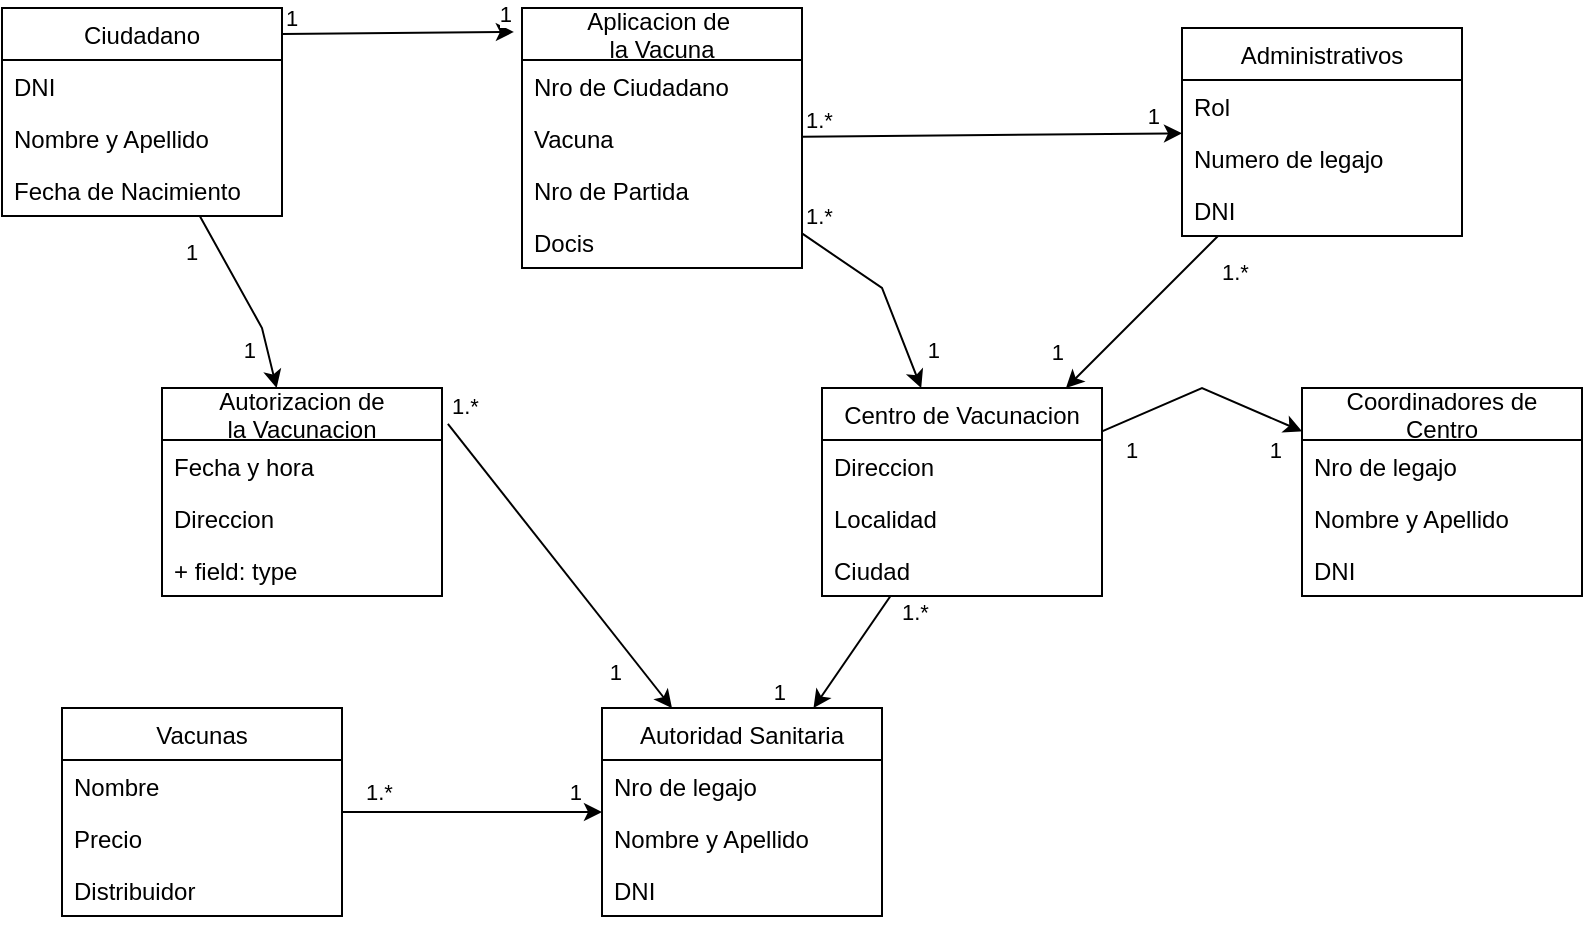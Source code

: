 <mxfile version="15.5.2" type="device"><diagram id="C5RBs43oDa-KdzZeNtuy" name="Page-1"><mxGraphModel dx="862" dy="484" grid="1" gridSize="10" guides="1" tooltips="1" connect="1" arrows="1" fold="1" page="1" pageScale="1" pageWidth="827" pageHeight="1169" math="0" shadow="0"><root><mxCell id="WIyWlLk6GJQsqaUBKTNV-0"/><mxCell id="WIyWlLk6GJQsqaUBKTNV-1" parent="WIyWlLk6GJQsqaUBKTNV-0"/><mxCell id="SqdcYhJ5Q8MFXPbfolNh-5" value="Ciudadano" style="swimlane;fontStyle=0;childLayout=stackLayout;horizontal=1;startSize=26;fillColor=none;horizontalStack=0;resizeParent=1;resizeParentMax=0;resizeLast=0;collapsible=1;marginBottom=0;" vertex="1" parent="WIyWlLk6GJQsqaUBKTNV-1"><mxGeometry x="30" y="50" width="140" height="104" as="geometry"/></mxCell><mxCell id="SqdcYhJ5Q8MFXPbfolNh-6" value="DNI" style="text;strokeColor=none;fillColor=none;align=left;verticalAlign=top;spacingLeft=4;spacingRight=4;overflow=hidden;rotatable=0;points=[[0,0.5],[1,0.5]];portConstraint=eastwest;" vertex="1" parent="SqdcYhJ5Q8MFXPbfolNh-5"><mxGeometry y="26" width="140" height="26" as="geometry"/></mxCell><mxCell id="SqdcYhJ5Q8MFXPbfolNh-7" value="Nombre y Apellido" style="text;strokeColor=none;fillColor=none;align=left;verticalAlign=top;spacingLeft=4;spacingRight=4;overflow=hidden;rotatable=0;points=[[0,0.5],[1,0.5]];portConstraint=eastwest;" vertex="1" parent="SqdcYhJ5Q8MFXPbfolNh-5"><mxGeometry y="52" width="140" height="26" as="geometry"/></mxCell><mxCell id="SqdcYhJ5Q8MFXPbfolNh-8" value="Fecha de Nacimiento" style="text;strokeColor=none;fillColor=none;align=left;verticalAlign=top;spacingLeft=4;spacingRight=4;overflow=hidden;rotatable=0;points=[[0,0.5],[1,0.5]];portConstraint=eastwest;" vertex="1" parent="SqdcYhJ5Q8MFXPbfolNh-5"><mxGeometry y="78" width="140" height="26" as="geometry"/></mxCell><mxCell id="SqdcYhJ5Q8MFXPbfolNh-9" value="Coordinadores de&#10;Centro" style="swimlane;fontStyle=0;childLayout=stackLayout;horizontal=1;startSize=26;fillColor=none;horizontalStack=0;resizeParent=1;resizeParentMax=0;resizeLast=0;collapsible=1;marginBottom=0;" vertex="1" parent="WIyWlLk6GJQsqaUBKTNV-1"><mxGeometry x="680" y="240" width="140" height="104" as="geometry"/></mxCell><mxCell id="SqdcYhJ5Q8MFXPbfolNh-10" value="Nro de legajo" style="text;strokeColor=none;fillColor=none;align=left;verticalAlign=top;spacingLeft=4;spacingRight=4;overflow=hidden;rotatable=0;points=[[0,0.5],[1,0.5]];portConstraint=eastwest;" vertex="1" parent="SqdcYhJ5Q8MFXPbfolNh-9"><mxGeometry y="26" width="140" height="26" as="geometry"/></mxCell><mxCell id="SqdcYhJ5Q8MFXPbfolNh-11" value="Nombre y Apellido" style="text;strokeColor=none;fillColor=none;align=left;verticalAlign=top;spacingLeft=4;spacingRight=4;overflow=hidden;rotatable=0;points=[[0,0.5],[1,0.5]];portConstraint=eastwest;" vertex="1" parent="SqdcYhJ5Q8MFXPbfolNh-9"><mxGeometry y="52" width="140" height="26" as="geometry"/></mxCell><mxCell id="SqdcYhJ5Q8MFXPbfolNh-12" value="DNI" style="text;strokeColor=none;fillColor=none;align=left;verticalAlign=top;spacingLeft=4;spacingRight=4;overflow=hidden;rotatable=0;points=[[0,0.5],[1,0.5]];portConstraint=eastwest;" vertex="1" parent="SqdcYhJ5Q8MFXPbfolNh-9"><mxGeometry y="78" width="140" height="26" as="geometry"/></mxCell><mxCell id="SqdcYhJ5Q8MFXPbfolNh-13" value="Centro de Vacunacion" style="swimlane;fontStyle=0;childLayout=stackLayout;horizontal=1;startSize=26;fillColor=none;horizontalStack=0;resizeParent=1;resizeParentMax=0;resizeLast=0;collapsible=1;marginBottom=0;" vertex="1" parent="WIyWlLk6GJQsqaUBKTNV-1"><mxGeometry x="440" y="240" width="140" height="104" as="geometry"/></mxCell><mxCell id="SqdcYhJ5Q8MFXPbfolNh-14" value="Direccion" style="text;strokeColor=none;fillColor=none;align=left;verticalAlign=top;spacingLeft=4;spacingRight=4;overflow=hidden;rotatable=0;points=[[0,0.5],[1,0.5]];portConstraint=eastwest;" vertex="1" parent="SqdcYhJ5Q8MFXPbfolNh-13"><mxGeometry y="26" width="140" height="26" as="geometry"/></mxCell><mxCell id="SqdcYhJ5Q8MFXPbfolNh-15" value="Localidad" style="text;strokeColor=none;fillColor=none;align=left;verticalAlign=top;spacingLeft=4;spacingRight=4;overflow=hidden;rotatable=0;points=[[0,0.5],[1,0.5]];portConstraint=eastwest;" vertex="1" parent="SqdcYhJ5Q8MFXPbfolNh-13"><mxGeometry y="52" width="140" height="26" as="geometry"/></mxCell><mxCell id="SqdcYhJ5Q8MFXPbfolNh-16" value="Ciudad" style="text;strokeColor=none;fillColor=none;align=left;verticalAlign=top;spacingLeft=4;spacingRight=4;overflow=hidden;rotatable=0;points=[[0,0.5],[1,0.5]];portConstraint=eastwest;" vertex="1" parent="SqdcYhJ5Q8MFXPbfolNh-13"><mxGeometry y="78" width="140" height="26" as="geometry"/></mxCell><mxCell id="SqdcYhJ5Q8MFXPbfolNh-17" value="Administrativos" style="swimlane;fontStyle=0;childLayout=stackLayout;horizontal=1;startSize=26;fillColor=none;horizontalStack=0;resizeParent=1;resizeParentMax=0;resizeLast=0;collapsible=1;marginBottom=0;" vertex="1" parent="WIyWlLk6GJQsqaUBKTNV-1"><mxGeometry x="620" y="60" width="140" height="104" as="geometry"/></mxCell><mxCell id="SqdcYhJ5Q8MFXPbfolNh-18" value="Rol" style="text;strokeColor=none;fillColor=none;align=left;verticalAlign=top;spacingLeft=4;spacingRight=4;overflow=hidden;rotatable=0;points=[[0,0.5],[1,0.5]];portConstraint=eastwest;" vertex="1" parent="SqdcYhJ5Q8MFXPbfolNh-17"><mxGeometry y="26" width="140" height="26" as="geometry"/></mxCell><mxCell id="SqdcYhJ5Q8MFXPbfolNh-19" value="Numero de legajo" style="text;strokeColor=none;fillColor=none;align=left;verticalAlign=top;spacingLeft=4;spacingRight=4;overflow=hidden;rotatable=0;points=[[0,0.5],[1,0.5]];portConstraint=eastwest;" vertex="1" parent="SqdcYhJ5Q8MFXPbfolNh-17"><mxGeometry y="52" width="140" height="26" as="geometry"/></mxCell><mxCell id="SqdcYhJ5Q8MFXPbfolNh-20" value="DNI" style="text;strokeColor=none;fillColor=none;align=left;verticalAlign=top;spacingLeft=4;spacingRight=4;overflow=hidden;rotatable=0;points=[[0,0.5],[1,0.5]];portConstraint=eastwest;" vertex="1" parent="SqdcYhJ5Q8MFXPbfolNh-17"><mxGeometry y="78" width="140" height="26" as="geometry"/></mxCell><mxCell id="SqdcYhJ5Q8MFXPbfolNh-21" value="Aplicacion de &#10;la Vacuna" style="swimlane;fontStyle=0;childLayout=stackLayout;horizontal=1;startSize=26;fillColor=none;horizontalStack=0;resizeParent=1;resizeParentMax=0;resizeLast=0;collapsible=1;marginBottom=0;" vertex="1" parent="WIyWlLk6GJQsqaUBKTNV-1"><mxGeometry x="290" y="50" width="140" height="130" as="geometry"/></mxCell><mxCell id="SqdcYhJ5Q8MFXPbfolNh-41" value="Nro de Ciudadano" style="text;strokeColor=none;fillColor=none;align=left;verticalAlign=top;spacingLeft=4;spacingRight=4;overflow=hidden;rotatable=0;points=[[0,0.5],[1,0.5]];portConstraint=eastwest;" vertex="1" parent="SqdcYhJ5Q8MFXPbfolNh-21"><mxGeometry y="26" width="140" height="26" as="geometry"/></mxCell><mxCell id="SqdcYhJ5Q8MFXPbfolNh-23" value="Vacuna" style="text;strokeColor=none;fillColor=none;align=left;verticalAlign=top;spacingLeft=4;spacingRight=4;overflow=hidden;rotatable=0;points=[[0,0.5],[1,0.5]];portConstraint=eastwest;" vertex="1" parent="SqdcYhJ5Q8MFXPbfolNh-21"><mxGeometry y="52" width="140" height="26" as="geometry"/></mxCell><mxCell id="SqdcYhJ5Q8MFXPbfolNh-42" value="Nro de Partida" style="text;strokeColor=none;fillColor=none;align=left;verticalAlign=top;spacingLeft=4;spacingRight=4;overflow=hidden;rotatable=0;points=[[0,0.5],[1,0.5]];portConstraint=eastwest;" vertex="1" parent="SqdcYhJ5Q8MFXPbfolNh-21"><mxGeometry y="78" width="140" height="26" as="geometry"/></mxCell><mxCell id="SqdcYhJ5Q8MFXPbfolNh-24" value="Docis" style="text;strokeColor=none;fillColor=none;align=left;verticalAlign=top;spacingLeft=4;spacingRight=4;overflow=hidden;rotatable=0;points=[[0,0.5],[1,0.5]];portConstraint=eastwest;" vertex="1" parent="SqdcYhJ5Q8MFXPbfolNh-21"><mxGeometry y="104" width="140" height="26" as="geometry"/></mxCell><mxCell id="SqdcYhJ5Q8MFXPbfolNh-25" value="Autoridad Sanitaria" style="swimlane;fontStyle=0;childLayout=stackLayout;horizontal=1;startSize=26;fillColor=none;horizontalStack=0;resizeParent=1;resizeParentMax=0;resizeLast=0;collapsible=1;marginBottom=0;" vertex="1" parent="WIyWlLk6GJQsqaUBKTNV-1"><mxGeometry x="330" y="400" width="140" height="104" as="geometry"/></mxCell><mxCell id="SqdcYhJ5Q8MFXPbfolNh-26" value="Nro de legajo" style="text;strokeColor=none;fillColor=none;align=left;verticalAlign=top;spacingLeft=4;spacingRight=4;overflow=hidden;rotatable=0;points=[[0,0.5],[1,0.5]];portConstraint=eastwest;" vertex="1" parent="SqdcYhJ5Q8MFXPbfolNh-25"><mxGeometry y="26" width="140" height="26" as="geometry"/></mxCell><mxCell id="SqdcYhJ5Q8MFXPbfolNh-27" value="Nombre y Apellido" style="text;strokeColor=none;fillColor=none;align=left;verticalAlign=top;spacingLeft=4;spacingRight=4;overflow=hidden;rotatable=0;points=[[0,0.5],[1,0.5]];portConstraint=eastwest;" vertex="1" parent="SqdcYhJ5Q8MFXPbfolNh-25"><mxGeometry y="52" width="140" height="26" as="geometry"/></mxCell><mxCell id="SqdcYhJ5Q8MFXPbfolNh-28" value="DNI" style="text;strokeColor=none;fillColor=none;align=left;verticalAlign=top;spacingLeft=4;spacingRight=4;overflow=hidden;rotatable=0;points=[[0,0.5],[1,0.5]];portConstraint=eastwest;" vertex="1" parent="SqdcYhJ5Q8MFXPbfolNh-25"><mxGeometry y="78" width="140" height="26" as="geometry"/></mxCell><mxCell id="SqdcYhJ5Q8MFXPbfolNh-29" value="Autorizacion de &#10;la Vacunacion" style="swimlane;fontStyle=0;childLayout=stackLayout;horizontal=1;startSize=26;fillColor=none;horizontalStack=0;resizeParent=1;resizeParentMax=0;resizeLast=0;collapsible=1;marginBottom=0;" vertex="1" parent="WIyWlLk6GJQsqaUBKTNV-1"><mxGeometry x="110" y="240" width="140" height="104" as="geometry"/></mxCell><mxCell id="SqdcYhJ5Q8MFXPbfolNh-30" value="Fecha y hora" style="text;strokeColor=none;fillColor=none;align=left;verticalAlign=top;spacingLeft=4;spacingRight=4;overflow=hidden;rotatable=0;points=[[0,0.5],[1,0.5]];portConstraint=eastwest;" vertex="1" parent="SqdcYhJ5Q8MFXPbfolNh-29"><mxGeometry y="26" width="140" height="26" as="geometry"/></mxCell><mxCell id="SqdcYhJ5Q8MFXPbfolNh-31" value="Direccion" style="text;strokeColor=none;fillColor=none;align=left;verticalAlign=top;spacingLeft=4;spacingRight=4;overflow=hidden;rotatable=0;points=[[0,0.5],[1,0.5]];portConstraint=eastwest;" vertex="1" parent="SqdcYhJ5Q8MFXPbfolNh-29"><mxGeometry y="52" width="140" height="26" as="geometry"/></mxCell><mxCell id="SqdcYhJ5Q8MFXPbfolNh-32" value="+ field: type" style="text;strokeColor=none;fillColor=none;align=left;verticalAlign=top;spacingLeft=4;spacingRight=4;overflow=hidden;rotatable=0;points=[[0,0.5],[1,0.5]];portConstraint=eastwest;" vertex="1" parent="SqdcYhJ5Q8MFXPbfolNh-29"><mxGeometry y="78" width="140" height="26" as="geometry"/></mxCell><mxCell id="SqdcYhJ5Q8MFXPbfolNh-33" value="Vacunas" style="swimlane;fontStyle=0;childLayout=stackLayout;horizontal=1;startSize=26;fillColor=none;horizontalStack=0;resizeParent=1;resizeParentMax=0;resizeLast=0;collapsible=1;marginBottom=0;" vertex="1" parent="WIyWlLk6GJQsqaUBKTNV-1"><mxGeometry x="60" y="400" width="140" height="104" as="geometry"/></mxCell><mxCell id="SqdcYhJ5Q8MFXPbfolNh-34" value="Nombre" style="text;strokeColor=none;fillColor=none;align=left;verticalAlign=top;spacingLeft=4;spacingRight=4;overflow=hidden;rotatable=0;points=[[0,0.5],[1,0.5]];portConstraint=eastwest;" vertex="1" parent="SqdcYhJ5Q8MFXPbfolNh-33"><mxGeometry y="26" width="140" height="26" as="geometry"/></mxCell><mxCell id="SqdcYhJ5Q8MFXPbfolNh-35" value="Precio" style="text;strokeColor=none;fillColor=none;align=left;verticalAlign=top;spacingLeft=4;spacingRight=4;overflow=hidden;rotatable=0;points=[[0,0.5],[1,0.5]];portConstraint=eastwest;" vertex="1" parent="SqdcYhJ5Q8MFXPbfolNh-33"><mxGeometry y="52" width="140" height="26" as="geometry"/></mxCell><mxCell id="SqdcYhJ5Q8MFXPbfolNh-36" value="Distribuidor" style="text;strokeColor=none;fillColor=none;align=left;verticalAlign=top;spacingLeft=4;spacingRight=4;overflow=hidden;rotatable=0;points=[[0,0.5],[1,0.5]];portConstraint=eastwest;" vertex="1" parent="SqdcYhJ5Q8MFXPbfolNh-33"><mxGeometry y="78" width="140" height="26" as="geometry"/></mxCell><mxCell id="SqdcYhJ5Q8MFXPbfolNh-43" value="" style="endArrow=classic;html=1;rounded=0;" edge="1" parent="WIyWlLk6GJQsqaUBKTNV-1" source="SqdcYhJ5Q8MFXPbfolNh-21" target="SqdcYhJ5Q8MFXPbfolNh-13"><mxGeometry relative="1" as="geometry"><mxPoint x="440" y="210" as="sourcePoint"/><mxPoint x="600" y="210" as="targetPoint"/><Array as="points"><mxPoint x="470" y="190"/></Array></mxGeometry></mxCell><mxCell id="SqdcYhJ5Q8MFXPbfolNh-45" value="1.*" style="edgeLabel;resizable=0;html=1;align=left;verticalAlign=bottom;" connectable="0" vertex="1" parent="SqdcYhJ5Q8MFXPbfolNh-43"><mxGeometry x="-1" relative="1" as="geometry"/></mxCell><mxCell id="SqdcYhJ5Q8MFXPbfolNh-46" value="1" style="edgeLabel;resizable=0;html=1;align=right;verticalAlign=bottom;" connectable="0" vertex="1" parent="SqdcYhJ5Q8MFXPbfolNh-43"><mxGeometry x="1" relative="1" as="geometry"><mxPoint x="10" y="-10" as="offset"/></mxGeometry></mxCell><mxCell id="SqdcYhJ5Q8MFXPbfolNh-47" value="" style="endArrow=classic;html=1;rounded=0;" edge="1" parent="WIyWlLk6GJQsqaUBKTNV-1" source="SqdcYhJ5Q8MFXPbfolNh-21" target="SqdcYhJ5Q8MFXPbfolNh-17"><mxGeometry relative="1" as="geometry"><mxPoint x="460" y="107" as="sourcePoint"/><mxPoint x="600" y="107" as="targetPoint"/><Array as="points"/></mxGeometry></mxCell><mxCell id="SqdcYhJ5Q8MFXPbfolNh-49" value="1.*" style="edgeLabel;resizable=0;html=1;align=left;verticalAlign=bottom;" connectable="0" vertex="1" parent="SqdcYhJ5Q8MFXPbfolNh-47"><mxGeometry x="-1" relative="1" as="geometry"/></mxCell><mxCell id="SqdcYhJ5Q8MFXPbfolNh-50" value="1" style="edgeLabel;resizable=0;html=1;align=right;verticalAlign=bottom;" connectable="0" vertex="1" parent="SqdcYhJ5Q8MFXPbfolNh-47"><mxGeometry x="1" relative="1" as="geometry"><mxPoint x="-10" as="offset"/></mxGeometry></mxCell><mxCell id="SqdcYhJ5Q8MFXPbfolNh-51" value="" style="endArrow=classic;html=1;rounded=0;exitX=1;exitY=0.125;exitDx=0;exitDy=0;exitPerimeter=0;entryX=-0.029;entryY=0.092;entryDx=0;entryDy=0;entryPerimeter=0;" edge="1" parent="WIyWlLk6GJQsqaUBKTNV-1" source="SqdcYhJ5Q8MFXPbfolNh-5" target="SqdcYhJ5Q8MFXPbfolNh-21"><mxGeometry relative="1" as="geometry"><mxPoint x="150" y="100" as="sourcePoint"/><mxPoint x="310" y="100" as="targetPoint"/></mxGeometry></mxCell><mxCell id="SqdcYhJ5Q8MFXPbfolNh-53" value="1" style="edgeLabel;resizable=0;html=1;align=left;verticalAlign=bottom;" connectable="0" vertex="1" parent="SqdcYhJ5Q8MFXPbfolNh-51"><mxGeometry x="-1" relative="1" as="geometry"/></mxCell><mxCell id="SqdcYhJ5Q8MFXPbfolNh-54" value="1" style="edgeLabel;resizable=0;html=1;align=right;verticalAlign=bottom;" connectable="0" vertex="1" parent="SqdcYhJ5Q8MFXPbfolNh-51"><mxGeometry x="1" relative="1" as="geometry"/></mxCell><mxCell id="SqdcYhJ5Q8MFXPbfolNh-55" value="" style="endArrow=classic;html=1;rounded=0;" edge="1" parent="WIyWlLk6GJQsqaUBKTNV-1" source="SqdcYhJ5Q8MFXPbfolNh-5" target="SqdcYhJ5Q8MFXPbfolNh-29"><mxGeometry relative="1" as="geometry"><mxPoint x="80" y="210" as="sourcePoint"/><mxPoint x="240" y="210" as="targetPoint"/><Array as="points"><mxPoint x="160" y="210"/></Array></mxGeometry></mxCell><mxCell id="SqdcYhJ5Q8MFXPbfolNh-57" value="1" style="edgeLabel;resizable=0;html=1;align=left;verticalAlign=bottom;" connectable="0" vertex="1" parent="SqdcYhJ5Q8MFXPbfolNh-55"><mxGeometry x="-1" relative="1" as="geometry"><mxPoint x="-9" y="26" as="offset"/></mxGeometry></mxCell><mxCell id="SqdcYhJ5Q8MFXPbfolNh-58" value="1" style="edgeLabel;resizable=0;html=1;align=right;verticalAlign=bottom;" connectable="0" vertex="1" parent="SqdcYhJ5Q8MFXPbfolNh-55"><mxGeometry x="1" relative="1" as="geometry"><mxPoint x="-10" y="-11" as="offset"/></mxGeometry></mxCell><mxCell id="SqdcYhJ5Q8MFXPbfolNh-59" value="" style="endArrow=classic;html=1;rounded=0;" edge="1" parent="WIyWlLk6GJQsqaUBKTNV-1" source="SqdcYhJ5Q8MFXPbfolNh-13" target="SqdcYhJ5Q8MFXPbfolNh-9"><mxGeometry relative="1" as="geometry"><mxPoint x="560" y="220" as="sourcePoint"/><mxPoint x="720" y="220" as="targetPoint"/><Array as="points"><mxPoint x="630" y="240"/></Array></mxGeometry></mxCell><mxCell id="SqdcYhJ5Q8MFXPbfolNh-61" value="1" style="edgeLabel;resizable=0;html=1;align=left;verticalAlign=bottom;" connectable="0" vertex="1" parent="SqdcYhJ5Q8MFXPbfolNh-59"><mxGeometry x="-1" relative="1" as="geometry"><mxPoint x="10" y="18" as="offset"/></mxGeometry></mxCell><mxCell id="SqdcYhJ5Q8MFXPbfolNh-62" value="1" style="edgeLabel;resizable=0;html=1;align=right;verticalAlign=bottom;" connectable="0" vertex="1" parent="SqdcYhJ5Q8MFXPbfolNh-59"><mxGeometry x="1" relative="1" as="geometry"><mxPoint x="-10" y="18" as="offset"/></mxGeometry></mxCell><mxCell id="SqdcYhJ5Q8MFXPbfolNh-67" value="" style="endArrow=classic;html=1;rounded=0;" edge="1" parent="WIyWlLk6GJQsqaUBKTNV-1" source="SqdcYhJ5Q8MFXPbfolNh-13" target="SqdcYhJ5Q8MFXPbfolNh-25"><mxGeometry relative="1" as="geometry"><mxPoint x="440" y="380" as="sourcePoint"/><mxPoint x="600" y="380" as="targetPoint"/></mxGeometry></mxCell><mxCell id="SqdcYhJ5Q8MFXPbfolNh-69" value="1.*" style="edgeLabel;resizable=0;html=1;align=left;verticalAlign=bottom;" connectable="0" vertex="1" parent="SqdcYhJ5Q8MFXPbfolNh-67"><mxGeometry x="-1" relative="1" as="geometry"><mxPoint x="4" y="16" as="offset"/></mxGeometry></mxCell><mxCell id="SqdcYhJ5Q8MFXPbfolNh-70" value="1" style="edgeLabel;resizable=0;html=1;align=right;verticalAlign=bottom;" connectable="0" vertex="1" parent="SqdcYhJ5Q8MFXPbfolNh-67"><mxGeometry x="1" relative="1" as="geometry"><mxPoint x="-13" as="offset"/></mxGeometry></mxCell><mxCell id="SqdcYhJ5Q8MFXPbfolNh-73" value="" style="endArrow=classic;html=1;rounded=0;" edge="1" parent="WIyWlLk6GJQsqaUBKTNV-1" source="SqdcYhJ5Q8MFXPbfolNh-33" target="SqdcYhJ5Q8MFXPbfolNh-25"><mxGeometry relative="1" as="geometry"><mxPoint x="310" y="540" as="sourcePoint"/><mxPoint x="470" y="540" as="targetPoint"/></mxGeometry></mxCell><mxCell id="SqdcYhJ5Q8MFXPbfolNh-75" value="1.*" style="edgeLabel;resizable=0;html=1;align=left;verticalAlign=bottom;" connectable="0" vertex="1" parent="SqdcYhJ5Q8MFXPbfolNh-73"><mxGeometry x="-1" relative="1" as="geometry"><mxPoint x="10" y="-2" as="offset"/></mxGeometry></mxCell><mxCell id="SqdcYhJ5Q8MFXPbfolNh-76" value="1" style="edgeLabel;resizable=0;html=1;align=right;verticalAlign=bottom;" connectable="0" vertex="1" parent="SqdcYhJ5Q8MFXPbfolNh-73"><mxGeometry x="1" relative="1" as="geometry"><mxPoint x="-10" y="-2" as="offset"/></mxGeometry></mxCell><mxCell id="SqdcYhJ5Q8MFXPbfolNh-78" value="" style="endArrow=classic;html=1;rounded=0;exitX=1.021;exitY=0.173;exitDx=0;exitDy=0;exitPerimeter=0;entryX=0.25;entryY=0;entryDx=0;entryDy=0;" edge="1" parent="WIyWlLk6GJQsqaUBKTNV-1" source="SqdcYhJ5Q8MFXPbfolNh-29" target="SqdcYhJ5Q8MFXPbfolNh-25"><mxGeometry relative="1" as="geometry"><mxPoint x="254" y="320" as="sourcePoint"/><mxPoint x="414" y="320" as="targetPoint"/></mxGeometry></mxCell><mxCell id="SqdcYhJ5Q8MFXPbfolNh-80" value="1.*" style="edgeLabel;resizable=0;html=1;align=left;verticalAlign=bottom;" connectable="0" vertex="1" parent="SqdcYhJ5Q8MFXPbfolNh-78"><mxGeometry x="-1" relative="1" as="geometry"/></mxCell><mxCell id="SqdcYhJ5Q8MFXPbfolNh-81" value="1" style="edgeLabel;resizable=0;html=1;align=right;verticalAlign=bottom;" connectable="0" vertex="1" parent="SqdcYhJ5Q8MFXPbfolNh-78"><mxGeometry x="1" relative="1" as="geometry"><mxPoint x="-25" y="-10" as="offset"/></mxGeometry></mxCell><mxCell id="SqdcYhJ5Q8MFXPbfolNh-82" value="" style="endArrow=classic;html=1;rounded=0;" edge="1" parent="WIyWlLk6GJQsqaUBKTNV-1" source="SqdcYhJ5Q8MFXPbfolNh-17" target="SqdcYhJ5Q8MFXPbfolNh-13"><mxGeometry relative="1" as="geometry"><mxPoint x="500" y="200" as="sourcePoint"/><mxPoint x="660" y="200" as="targetPoint"/></mxGeometry></mxCell><mxCell id="SqdcYhJ5Q8MFXPbfolNh-84" value="1.*" style="edgeLabel;resizable=0;html=1;align=left;verticalAlign=bottom;" connectable="0" vertex="1" parent="SqdcYhJ5Q8MFXPbfolNh-82"><mxGeometry x="-1" relative="1" as="geometry"><mxPoint y="26" as="offset"/></mxGeometry></mxCell><mxCell id="SqdcYhJ5Q8MFXPbfolNh-85" value="1" style="edgeLabel;resizable=0;html=1;align=right;verticalAlign=bottom;" connectable="0" vertex="1" parent="SqdcYhJ5Q8MFXPbfolNh-82"><mxGeometry x="1" relative="1" as="geometry"><mxPoint y="-10" as="offset"/></mxGeometry></mxCell></root></mxGraphModel></diagram></mxfile>